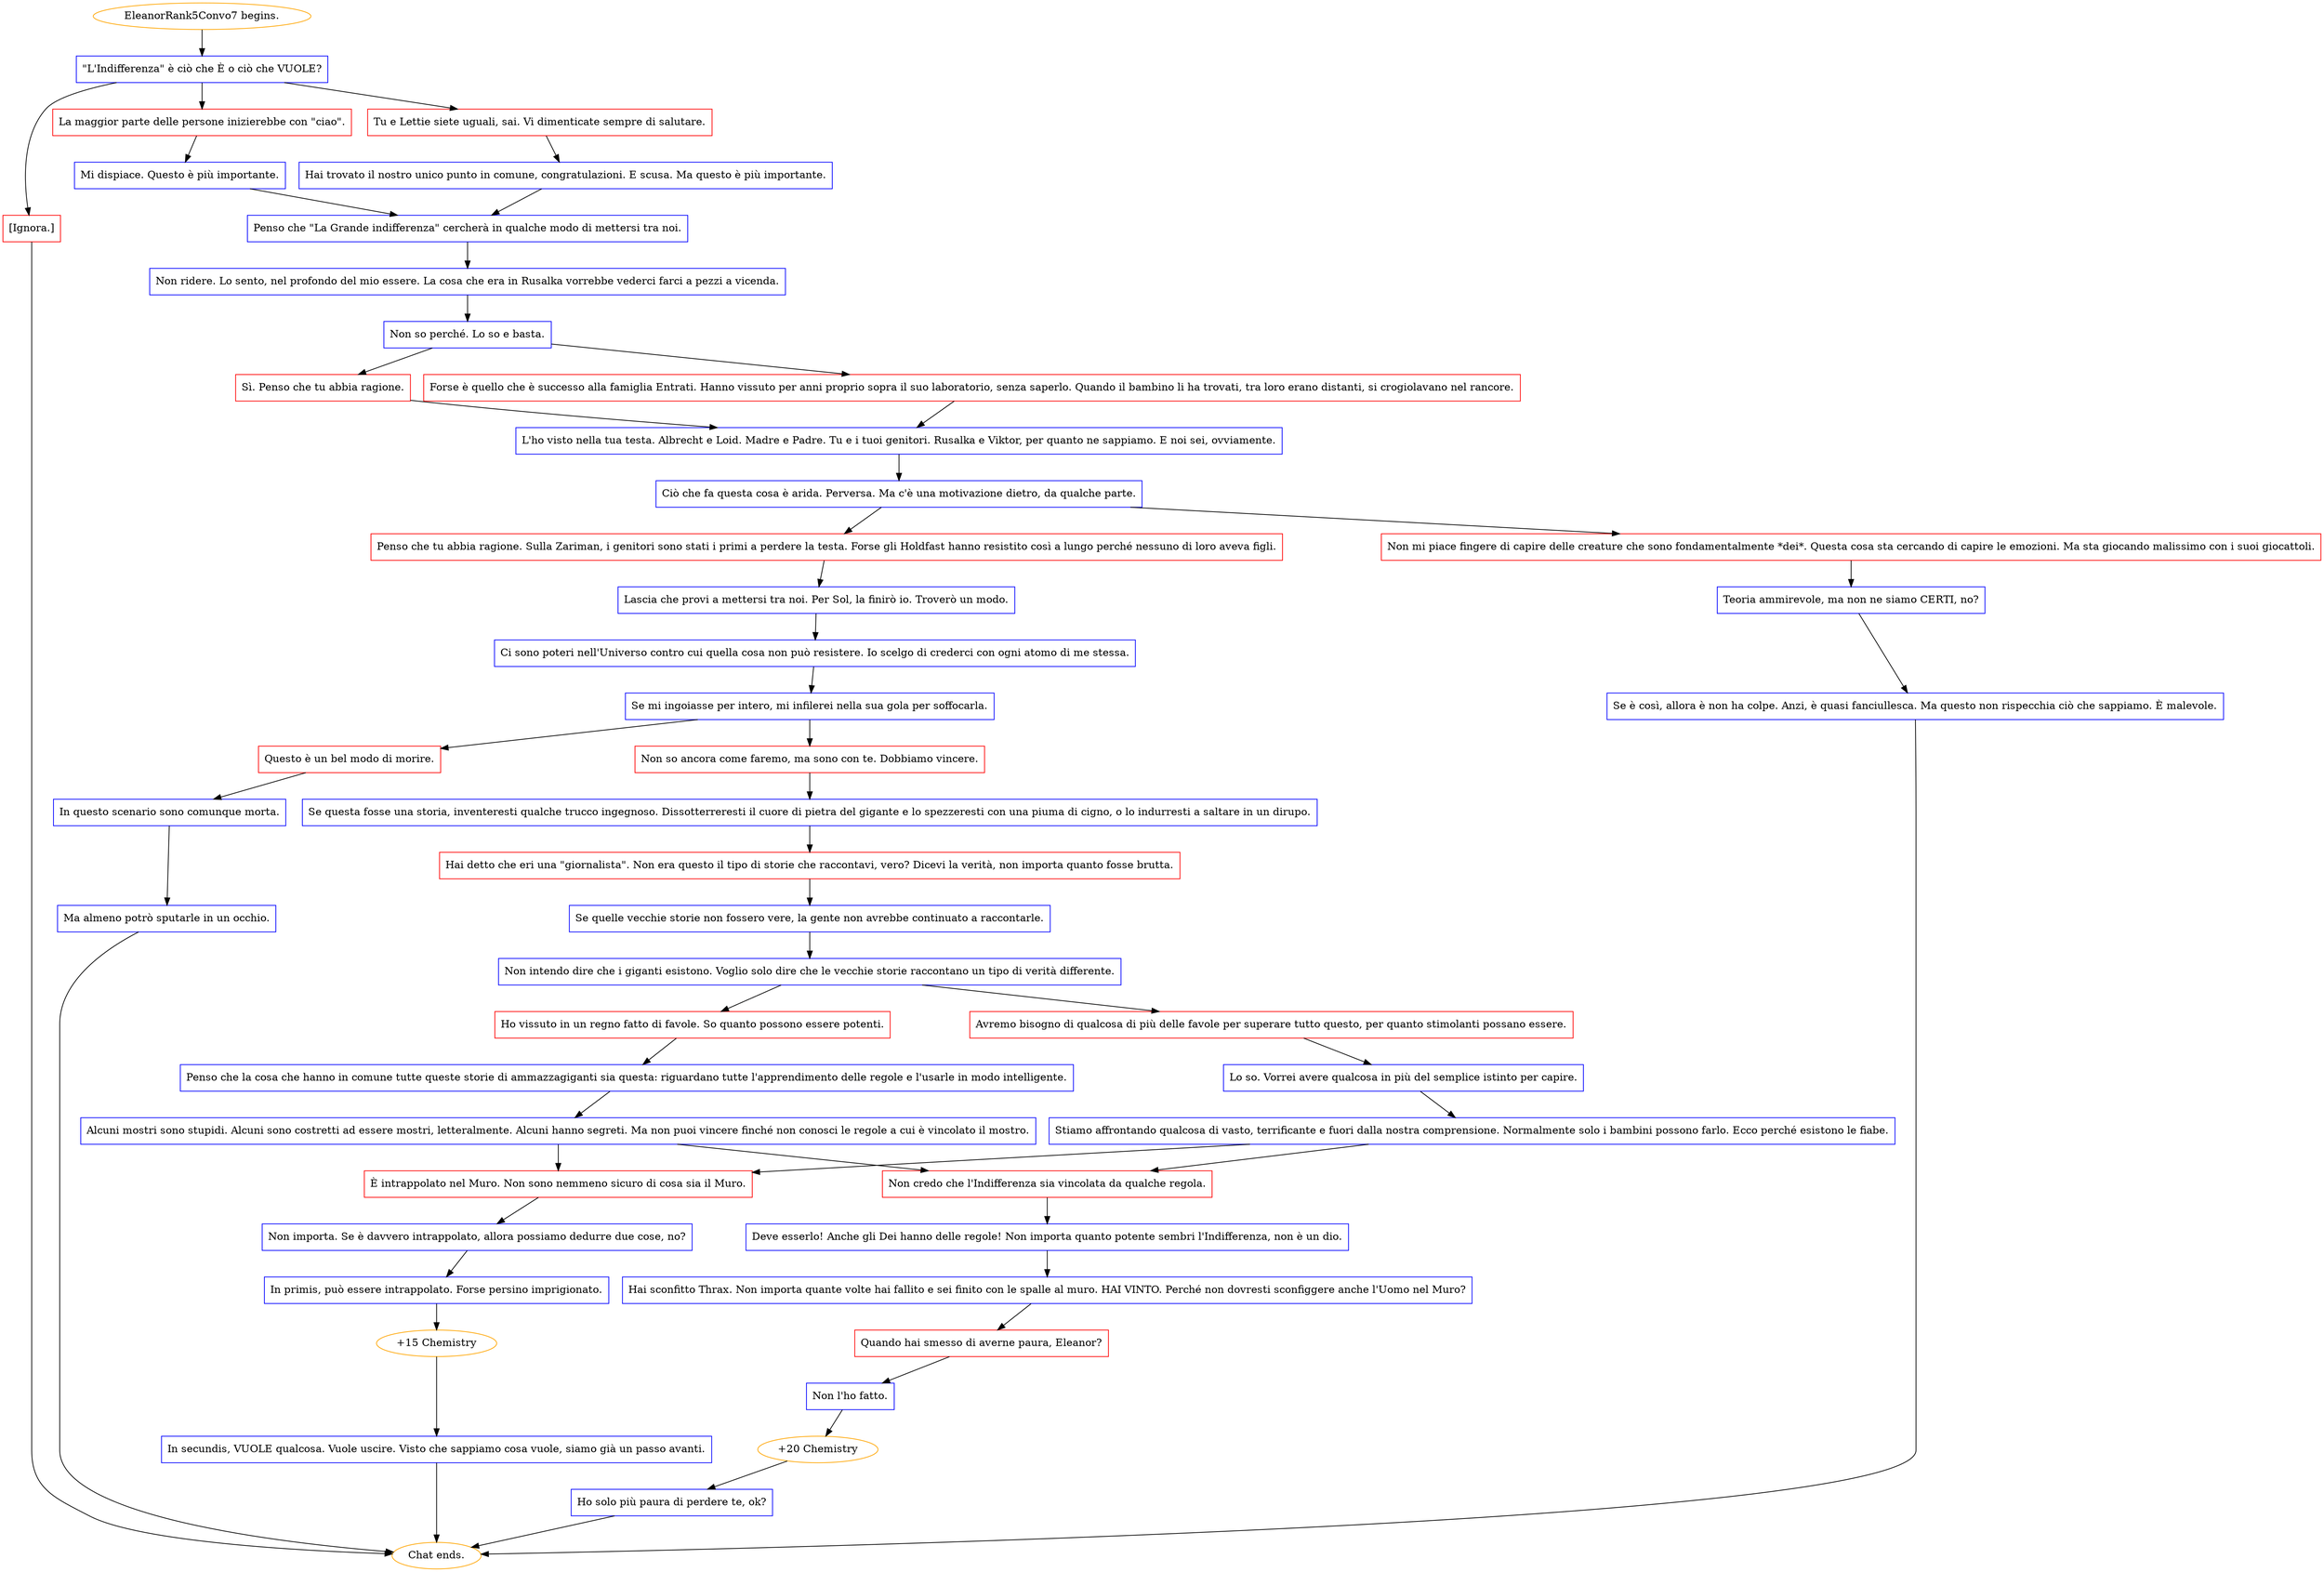 digraph {
	"EleanorRank5Convo7 begins." [color=orange];
		"EleanorRank5Convo7 begins." -> j2864423567;
	j2864423567 [label="\"L'Indifferenza\" è ciò che È o ciò che VUOLE?",shape=box,color=blue];
		j2864423567 -> j1695877185;
		j2864423567 -> j1807088142;
		j2864423567 -> j4060732423;
	j1695877185 [label="Tu e Lettie siete uguali, sai. Vi dimenticate sempre di salutare.",shape=box,color=red];
		j1695877185 -> j2808635076;
	j1807088142 [label="La maggior parte delle persone inizierebbe con \"ciao\".",shape=box,color=red];
		j1807088142 -> j2363618584;
	j4060732423 [label="[Ignora.]",shape=box,color=red];
		j4060732423 -> "Chat ends.";
	j2808635076 [label="Hai trovato il nostro unico punto in comune, congratulazioni. E scusa. Ma questo è più importante.",shape=box,color=blue];
		j2808635076 -> j2148639975;
	j2363618584 [label="Mi dispiace. Questo è più importante.",shape=box,color=blue];
		j2363618584 -> j2148639975;
	"Chat ends." [color=orange];
	j2148639975 [label="Penso che \"La Grande indifferenza\" cercherà in qualche modo di mettersi tra noi.",shape=box,color=blue];
		j2148639975 -> j1543776728;
	j1543776728 [label="Non ridere. Lo sento, nel profondo del mio essere. La cosa che era in Rusalka vorrebbe vederci farci a pezzi a vicenda.",shape=box,color=blue];
		j1543776728 -> j1000943634;
	j1000943634 [label="Non so perché. Lo so e basta.",shape=box,color=blue];
		j1000943634 -> j658494540;
		j1000943634 -> j649437108;
	j658494540 [label="Sì. Penso che tu abbia ragione.",shape=box,color=red];
		j658494540 -> j2969179027;
	j649437108 [label="Forse è quello che è successo alla famiglia Entrati. Hanno vissuto per anni proprio sopra il suo laboratorio, senza saperlo. Quando il bambino li ha trovati, tra loro erano distanti, si crogiolavano nel rancore.",shape=box,color=red];
		j649437108 -> j2969179027;
	j2969179027 [label="L'ho visto nella tua testa. Albrecht e Loid. Madre e Padre. Tu e i tuoi genitori. Rusalka e Viktor, per quanto ne sappiamo. E noi sei, ovviamente.",shape=box,color=blue];
		j2969179027 -> j888105379;
	j888105379 [label="Ciò che fa questa cosa è arida. Perversa. Ma c'è una motivazione dietro, da qualche parte.",shape=box,color=blue];
		j888105379 -> j2138400751;
		j888105379 -> j1104968522;
	j2138400751 [label="Penso che tu abbia ragione. Sulla Zariman, i genitori sono stati i primi a perdere la testa. Forse gli Holdfast hanno resistito così a lungo perché nessuno di loro aveva figli.",shape=box,color=red];
		j2138400751 -> j2327606388;
	j1104968522 [label="Non mi piace fingere di capire delle creature che sono fondamentalmente *dei*. Questa cosa sta cercando di capire le emozioni. Ma sta giocando malissimo con i suoi giocattoli.",shape=box,color=red];
		j1104968522 -> j3906535553;
	j2327606388 [label="Lascia che provi a mettersi tra noi. Per Sol, la finirò io. Troverò un modo.",shape=box,color=blue];
		j2327606388 -> j2619741619;
	j3906535553 [label="Teoria ammirevole, ma non ne siamo CERTI, no?",shape=box,color=blue];
		j3906535553 -> j2102849536;
	j2619741619 [label="Ci sono poteri nell'Universo contro cui quella cosa non può resistere. Io scelgo di crederci con ogni atomo di me stessa.",shape=box,color=blue];
		j2619741619 -> j668361015;
	j2102849536 [label="Se è così, allora è non ha colpe. Anzi, è quasi fanciullesca. Ma questo non rispecchia ciò che sappiamo. È malevole.",shape=box,color=blue];
		j2102849536 -> "Chat ends.";
	j668361015 [label="Se mi ingoiasse per intero, mi infilerei nella sua gola per soffocarla.",shape=box,color=blue];
		j668361015 -> j1127680797;
		j668361015 -> j31914286;
	j1127680797 [label="Questo è un bel modo di morire.",shape=box,color=red];
		j1127680797 -> j449185937;
	j31914286 [label="Non so ancora come faremo, ma sono con te. Dobbiamo vincere.",shape=box,color=red];
		j31914286 -> j1365821343;
	j449185937 [label="In questo scenario sono comunque morta.",shape=box,color=blue];
		j449185937 -> j570064765;
	j1365821343 [label="Se questa fosse una storia, inventeresti qualche trucco ingegnoso. Dissotterreresti il ​​cuore di pietra del gigante e lo spezzeresti con una piuma di cigno, o lo indurresti a saltare in un dirupo.",shape=box,color=blue];
		j1365821343 -> j3125993929;
	j570064765 [label="Ma almeno potrò sputarle in un occhio.",shape=box,color=blue];
		j570064765 -> "Chat ends.";
	j3125993929 [label="Hai detto che eri una \"giornalista\". Non era questo il tipo di storie che raccontavi, vero? Dicevi la verità, non importa quanto fosse brutta.",shape=box,color=red];
		j3125993929 -> j1563660374;
	j1563660374 [label="Se quelle vecchie storie non fossero vere, la gente non avrebbe continuato a raccontarle.",shape=box,color=blue];
		j1563660374 -> j3654751507;
	j3654751507 [label="Non intendo dire che i giganti esistono. Voglio solo dire che le vecchie storie raccontano un tipo di verità differente.",shape=box,color=blue];
		j3654751507 -> j3502428540;
		j3654751507 -> j2871600136;
	j3502428540 [label="Avremo bisogno di qualcosa di più delle favole per superare tutto questo, per quanto stimolanti possano essere.",shape=box,color=red];
		j3502428540 -> j1838556630;
	j2871600136 [label="Ho vissuto in un regno fatto di favole. So quanto possono essere potenti.",shape=box,color=red];
		j2871600136 -> j2559826835;
	j1838556630 [label="Lo so. Vorrei avere qualcosa in più del semplice istinto per capire.",shape=box,color=blue];
		j1838556630 -> j3284273891;
	j2559826835 [label="Penso che la cosa che hanno in comune tutte queste storie di ammazzagiganti sia questa: riguardano tutte l'apprendimento delle regole e l'usarle in modo intelligente.",shape=box,color=blue];
		j2559826835 -> j3245287157;
	j3284273891 [label="Stiamo affrontando qualcosa di vasto, terrificante e fuori dalla nostra comprensione. Normalmente solo i bambini possono farlo. Ecco perché esistono le fiabe.",shape=box,color=blue];
		j3284273891 -> j1496835404;
		j3284273891 -> j2461654453;
	j3245287157 [label="Alcuni mostri sono stupidi. Alcuni sono costretti ad essere mostri, letteralmente. Alcuni hanno segreti. Ma non puoi vincere finché non conosci le regole a cui è vincolato il mostro.",shape=box,color=blue];
		j3245287157 -> j1496835404;
		j3245287157 -> j2461654453;
	j1496835404 [label="È intrappolato nel Muro. Non sono nemmeno sicuro di cosa sia il Muro.",shape=box,color=red];
		j1496835404 -> j396418407;
	j2461654453 [label="Non credo che l'Indifferenza sia vincolata da qualche regola.",shape=box,color=red];
		j2461654453 -> j3063099743;
	j396418407 [label="Non importa. Se è davvero intrappolato, allora possiamo dedurre due cose, no?",shape=box,color=blue];
		j396418407 -> j1130502298;
	j3063099743 [label="Deve esserlo! Anche gli Dei hanno delle regole! Non importa quanto potente sembri l'Indifferenza, non è un dio.",shape=box,color=blue];
		j3063099743 -> j938767352;
	j1130502298 [label="In primis, può essere intrappolato. Forse persino imprigionato.",shape=box,color=blue];
		j1130502298 -> j4093410703;
	j938767352 [label="Hai sconfitto Thrax. Non importa quante volte hai fallito e sei finito con le spalle al muro. HAI VINTO. Perché non dovresti sconfiggere anche l'Uomo nel Muro?",shape=box,color=blue];
		j938767352 -> j2717174586;
	j4093410703 [label="+15 Chemistry",color=orange];
		j4093410703 -> j2943129595;
	j2717174586 [label="Quando hai smesso di averne paura, Eleanor?",shape=box,color=red];
		j2717174586 -> j47752175;
	j2943129595 [label="In secundis, VUOLE qualcosa. Vuole uscire. Visto che sappiamo cosa vuole, siamo già un passo avanti.",shape=box,color=blue];
		j2943129595 -> "Chat ends.";
	j47752175 [label="Non l'ho fatto.",shape=box,color=blue];
		j47752175 -> j456386269;
	j456386269 [label="+20 Chemistry",color=orange];
		j456386269 -> j781322355;
	j781322355 [label="Ho solo più paura di perdere te, ok?",shape=box,color=blue];
		j781322355 -> "Chat ends.";
}